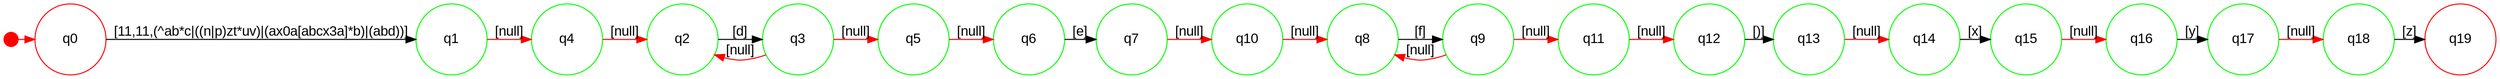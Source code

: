 digraph "nfa path" {
graph [ranksep=.2,rankdir=LR];
node [shape=circle,fontname=Arial,fontsize=14];
node [width=1,fixedsize=true];
edge [fontname=Arial,fontsize=14];
-1 [width=0.2,shape=point color=red];
-1 -> 0 [ color=red];
0 [label=q0 color=red];
1 [label=q1 color=green];
2 [label=q2 color=green];
3 [label=q3 color=green];
4 [label=q4 color=green];
5 [label=q5 color=green];
6 [label=q6 color=green];
7 [label=q7 color=green];
8 [label=q8 color=green];
9 [label=q9 color=green];
10 [label=q10 color=green];
11 [label=q11 color=green];
12 [label=q12 color=green];
13 [label=q13 color=green];
14 [label=q14 color=green];
15 [label=q15 color=green];
16 [label=q16 color=green];
17 [label=q17 color=green];
18 [label=q18 color=green];
19 [label=q19 color=red];
0 -> 1  [label="[11,11,(^ab*c|((n|p)zt*uv)|(a\x0a[abc\x3a]*b)|(abd))]" color=black];
2 -> 3  [label="[d]" color=black];
3 -> 2  [label="[null]" color=red];
4 -> 2  [label="[null]" color=red];
3 -> 5  [label="[null]" color=red];
1 -> 4  [label="[null]" color=red];
6 -> 7  [label="[e]" color=black];
8 -> 9  [label="[f]" color=black];
9 -> 8  [label="[null]" color=red];
10 -> 8  [label="[null]" color=red];
9 -> 11  [label="[null]" color=red];
7 -> 10  [label="[null]" color=red];
5 -> 6  [label="[null]" color=red];
12 -> 13  [label="[)]" color=black];
11 -> 12  [label="[null]" color=red];
14 -> 15  [label="[x]" color=black];
13 -> 14  [label="[null]" color=red];
16 -> 17  [label="[y]" color=black];
15 -> 16  [label="[null]" color=red];
18 -> 19  [label="[z]" color=black];
17 -> 18  [label="[null]" color=red];
}

